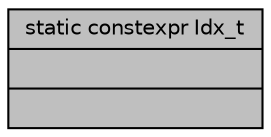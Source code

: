 digraph "static constexpr Idx_t"
{
 // INTERACTIVE_SVG=YES
  bgcolor="transparent";
  edge [fontname="Helvetica",fontsize="10",labelfontname="Helvetica",labelfontsize="10"];
  node [fontname="Helvetica",fontsize="10",shape=record];
  Node1 [label="{static constexpr Idx_t\n||}",height=0.2,width=0.4,color="black", fillcolor="grey75", style="filled", fontcolor="black"];
}
